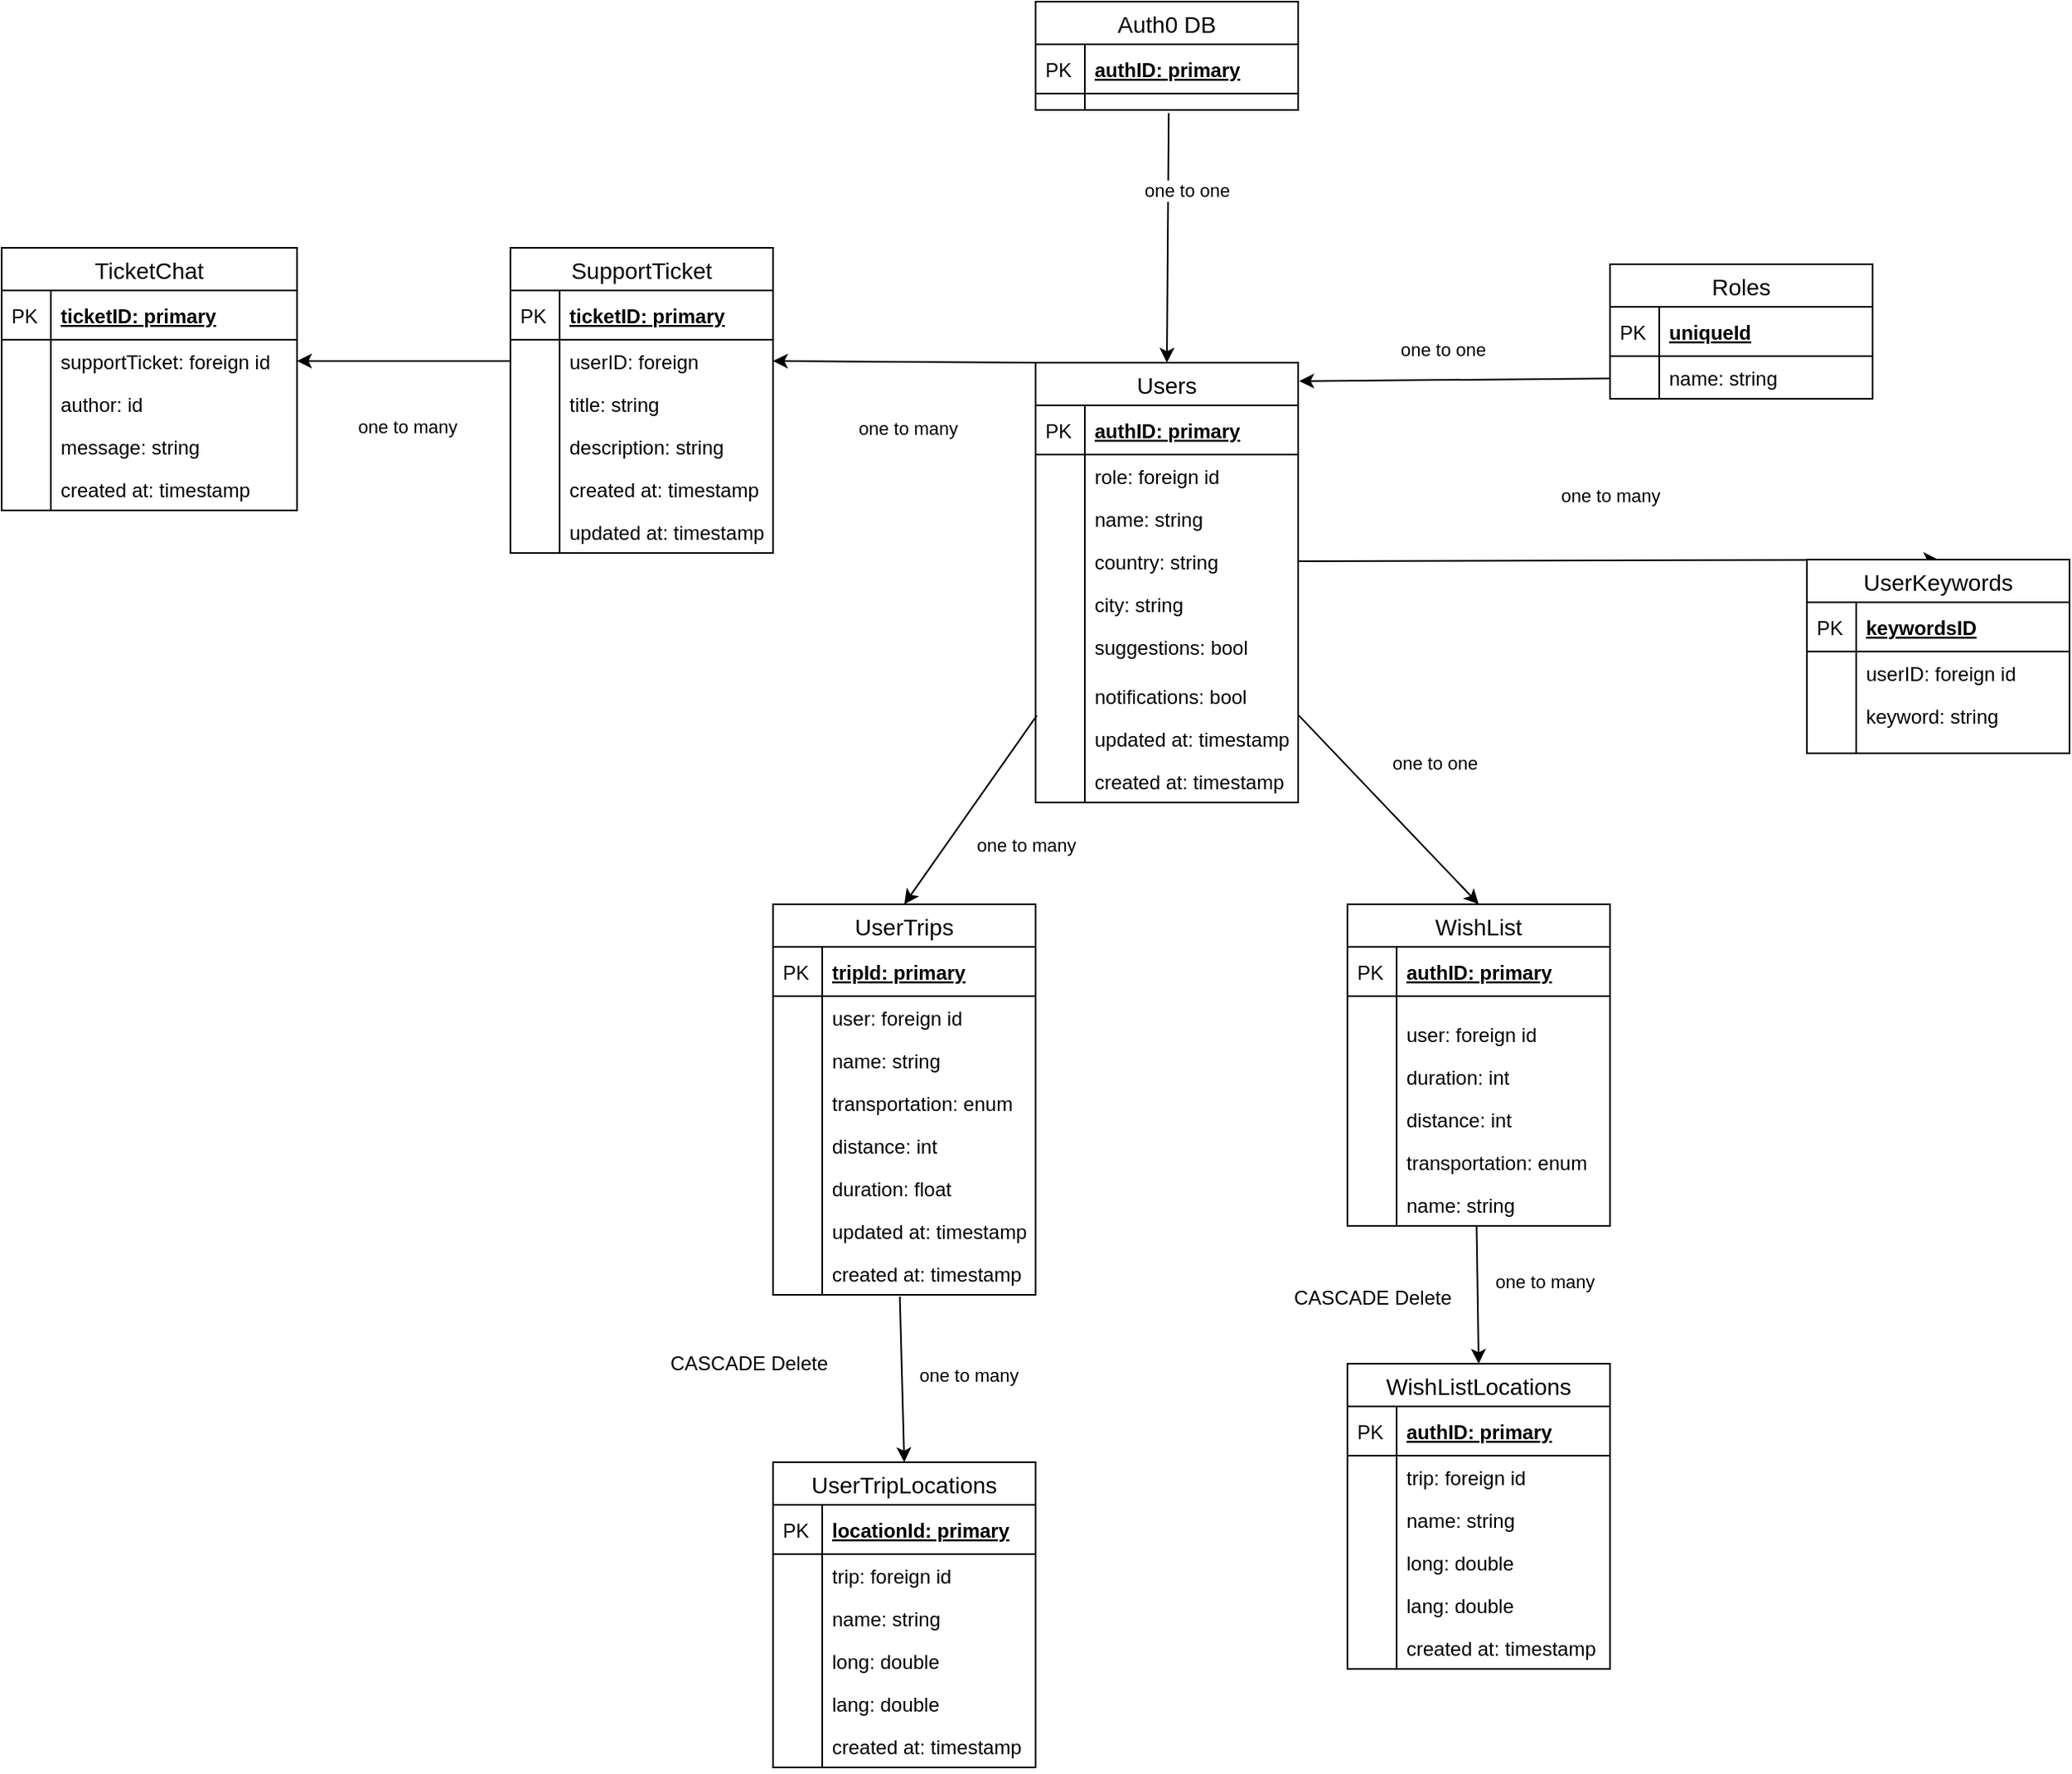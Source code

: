 <mxfile version="13.0.3" type="device"><diagram name="Page-1" id="9f46799a-70d6-7492-0946-bef42562c5a5"><mxGraphModel dx="2651" dy="1151" grid="1" gridSize="10" guides="1" tooltips="1" connect="1" arrows="1" fold="1" page="1" pageScale="1" pageWidth="1100" pageHeight="850" background="#ffffff" math="0" shadow="0"><root><mxCell id="0"/><mxCell id="1" parent="0"/><mxCell id="-g4DLJUYWCrNeN14D_Eh-25" value="" style="endArrow=classic;html=1;entryX=1.004;entryY=0.042;entryDx=0;entryDy=0;entryPerimeter=0;" parent="1" source="-g4DLJUYWCrNeN14D_Eh-17" target="-g4DLJUYWCrNeN14D_Eh-3" edge="1"><mxGeometry width="50" height="50" relative="1" as="geometry"><mxPoint x="600" y="640" as="sourcePoint"/><mxPoint x="650" y="590" as="targetPoint"/></mxGeometry></mxCell><mxCell id="-g4DLJUYWCrNeN14D_Eh-142" value="one to one" style="edgeLabel;html=1;align=center;verticalAlign=middle;resizable=0;points=[];" parent="-g4DLJUYWCrNeN14D_Eh-25" vertex="1" connectable="0"><mxGeometry x="-0.122" y="-2" relative="1" as="geometry"><mxPoint x="-19" y="-17" as="offset"/></mxGeometry></mxCell><mxCell id="-g4DLJUYWCrNeN14D_Eh-37" value="" style="endArrow=classic;html=1;exitX=0.507;exitY=1.183;exitDx=0;exitDy=0;entryX=0.5;entryY=0;entryDx=0;entryDy=0;exitPerimeter=0;" parent="1" source="-g4DLJUYWCrNeN14D_Eh-35" target="-g4DLJUYWCrNeN14D_Eh-3" edge="1"><mxGeometry width="50" height="50" relative="1" as="geometry"><mxPoint x="590" y="479" as="sourcePoint"/><mxPoint x="380" y="400" as="targetPoint"/></mxGeometry></mxCell><mxCell id="-g4DLJUYWCrNeN14D_Eh-143" value="one to one" style="edgeLabel;html=1;align=center;verticalAlign=middle;resizable=0;points=[];" parent="-g4DLJUYWCrNeN14D_Eh-37" vertex="1" connectable="0"><mxGeometry x="-0.183" relative="1" as="geometry"><mxPoint x="11" y="-15" as="offset"/></mxGeometry></mxCell><mxCell id="-g4DLJUYWCrNeN14D_Eh-137" value="one to many" style="endArrow=classic;html=1;entryX=0.5;entryY=0;entryDx=0;entryDy=0;exitX=0.483;exitY=1.041;exitDx=0;exitDy=0;exitPerimeter=0;" parent="1" source="7BwrkpO8VjFnOWHQtY1E-3" target="-g4DLJUYWCrNeN14D_Eh-93" edge="1"><mxGeometry x="-0.023" y="40" width="50" height="50" relative="1" as="geometry"><mxPoint x="259.2" y="883.66" as="sourcePoint"/><mxPoint x="310" y="890" as="targetPoint"/><mxPoint as="offset"/></mxGeometry></mxCell><mxCell id="-g4DLJUYWCrNeN14D_Eh-138" value="one to many" style="endArrow=classic;html=1;exitX=0.492;exitY=1;exitDx=0;exitDy=0;exitPerimeter=0;" parent="1" source="UmF5490uBftYQka13qgY-15" edge="1"><mxGeometry x="-0.176" y="41" width="50" height="50" relative="1" as="geometry"><mxPoint x="609.6" y="884.0" as="sourcePoint"/><mxPoint x="610" y="1020" as="targetPoint"/><mxPoint as="offset"/></mxGeometry></mxCell><mxCell id="-g4DLJUYWCrNeN14D_Eh-139" value="one to many" style="endArrow=classic;html=1;entryX=0.5;entryY=0;entryDx=0;entryDy=0;exitX=0.005;exitY=0.959;exitDx=0;exitDy=0;exitPerimeter=0;" parent="1" source="-g4DLJUYWCrNeN14D_Eh-160" target="-g4DLJUYWCrNeN14D_Eh-49" edge="1"><mxGeometry x="-0.023" y="40" width="50" height="50" relative="1" as="geometry"><mxPoint x="390.0" y="583.66" as="sourcePoint"/><mxPoint x="390.8" y="720" as="targetPoint"/><mxPoint as="offset"/></mxGeometry></mxCell><mxCell id="-g4DLJUYWCrNeN14D_Eh-140" value="one to one" style="endArrow=classic;html=1;entryX=0.5;entryY=0;entryDx=0;entryDy=0;exitX=1.003;exitY=0.965;exitDx=0;exitDy=0;exitPerimeter=0;" parent="1" source="-g4DLJUYWCrNeN14D_Eh-160" target="-g4DLJUYWCrNeN14D_Eh-82" edge="1"><mxGeometry x="-0.023" y="40" width="50" height="50" relative="1" as="geometry"><mxPoint x="470" y="550" as="sourcePoint"/><mxPoint x="570" y="731" as="targetPoint"/><mxPoint as="offset"/></mxGeometry></mxCell><mxCell id="-g4DLJUYWCrNeN14D_Eh-141" value="one to many" style="endArrow=classic;html=1;entryX=0.5;entryY=0;entryDx=0;entryDy=0;exitX=1;exitY=0.5;exitDx=0;exitDy=0;" parent="1" source="-g4DLJUYWCrNeN14D_Eh-10" target="-g4DLJUYWCrNeN14D_Eh-60" edge="1"><mxGeometry x="-0.023" y="40" width="50" height="50" relative="1" as="geometry"><mxPoint x="580" y="510" as="sourcePoint"/><mxPoint x="780" y="691" as="targetPoint"/><mxPoint as="offset"/></mxGeometry></mxCell><mxCell id="-g4DLJUYWCrNeN14D_Eh-144" value="one to many" style="endArrow=classic;html=1;entryX=1;entryY=0.5;entryDx=0;entryDy=0;exitX=0;exitY=0;exitDx=0;exitDy=0;" parent="1" source="-g4DLJUYWCrNeN14D_Eh-3" target="-g4DLJUYWCrNeN14D_Eh-74" edge="1"><mxGeometry x="-0.023" y="40" width="50" height="50" relative="1" as="geometry"><mxPoint x="290" y="459" as="sourcePoint"/><mxPoint x="290" y="730" as="targetPoint"/><mxPoint as="offset"/></mxGeometry></mxCell><mxCell id="-g4DLJUYWCrNeN14D_Eh-3" value="Users" style="swimlane;fontStyle=0;childLayout=stackLayout;horizontal=1;startSize=26;horizontalStack=0;resizeParent=1;resizeParentMax=0;resizeLast=0;collapsible=1;marginBottom=0;align=center;fontSize=14;" parent="1" vertex="1"><mxGeometry x="340" y="410" width="160" height="268" as="geometry"/></mxCell><mxCell id="-g4DLJUYWCrNeN14D_Eh-4" value="authID: primary" style="shape=partialRectangle;top=0;left=0;right=0;bottom=1;align=left;verticalAlign=middle;fillColor=none;spacingLeft=34;spacingRight=4;overflow=hidden;rotatable=0;points=[[0,0.5],[1,0.5]];portConstraint=eastwest;dropTarget=0;fontStyle=5;fontSize=12;" parent="-g4DLJUYWCrNeN14D_Eh-3" vertex="1"><mxGeometry y="26" width="160" height="30" as="geometry"/></mxCell><mxCell id="-g4DLJUYWCrNeN14D_Eh-5" value="PK" style="shape=partialRectangle;top=0;left=0;bottom=0;fillColor=none;align=left;verticalAlign=middle;spacingLeft=4;spacingRight=4;overflow=hidden;rotatable=0;points=[];portConstraint=eastwest;part=1;fontSize=12;" parent="-g4DLJUYWCrNeN14D_Eh-4" vertex="1" connectable="0"><mxGeometry width="30" height="30" as="geometry"/></mxCell><mxCell id="-g4DLJUYWCrNeN14D_Eh-6" value="role: foreign id" style="shape=partialRectangle;top=0;left=0;right=0;bottom=0;align=left;verticalAlign=top;fillColor=none;spacingLeft=34;spacingRight=4;overflow=hidden;rotatable=0;points=[[0,0.5],[1,0.5]];portConstraint=eastwest;dropTarget=0;fontSize=12;" parent="-g4DLJUYWCrNeN14D_Eh-3" vertex="1"><mxGeometry y="56" width="160" height="26" as="geometry"/></mxCell><mxCell id="-g4DLJUYWCrNeN14D_Eh-7" value="" style="shape=partialRectangle;top=0;left=0;bottom=0;fillColor=none;align=left;verticalAlign=top;spacingLeft=4;spacingRight=4;overflow=hidden;rotatable=0;points=[];portConstraint=eastwest;part=1;fontSize=12;" parent="-g4DLJUYWCrNeN14D_Eh-6" vertex="1" connectable="0"><mxGeometry width="30" height="26" as="geometry"/></mxCell><mxCell id="-g4DLJUYWCrNeN14D_Eh-8" value="name: string" style="shape=partialRectangle;top=0;left=0;right=0;bottom=0;align=left;verticalAlign=top;fillColor=none;spacingLeft=34;spacingRight=4;overflow=hidden;rotatable=0;points=[[0,0.5],[1,0.5]];portConstraint=eastwest;dropTarget=0;fontSize=12;" parent="-g4DLJUYWCrNeN14D_Eh-3" vertex="1"><mxGeometry y="82" width="160" height="26" as="geometry"/></mxCell><mxCell id="-g4DLJUYWCrNeN14D_Eh-9" value="" style="shape=partialRectangle;top=0;left=0;bottom=0;fillColor=none;align=left;verticalAlign=top;spacingLeft=4;spacingRight=4;overflow=hidden;rotatable=0;points=[];portConstraint=eastwest;part=1;fontSize=12;" parent="-g4DLJUYWCrNeN14D_Eh-8" vertex="1" connectable="0"><mxGeometry width="30" height="26" as="geometry"/></mxCell><mxCell id="-g4DLJUYWCrNeN14D_Eh-10" value="country: string" style="shape=partialRectangle;top=0;left=0;right=0;bottom=0;align=left;verticalAlign=top;fillColor=none;spacingLeft=34;spacingRight=4;overflow=hidden;rotatable=0;points=[[0,0.5],[1,0.5]];portConstraint=eastwest;dropTarget=0;fontSize=12;" parent="-g4DLJUYWCrNeN14D_Eh-3" vertex="1"><mxGeometry y="108" width="160" height="26" as="geometry"/></mxCell><mxCell id="-g4DLJUYWCrNeN14D_Eh-11" value="" style="shape=partialRectangle;top=0;left=0;bottom=0;fillColor=none;align=left;verticalAlign=top;spacingLeft=4;spacingRight=4;overflow=hidden;rotatable=0;points=[];portConstraint=eastwest;part=1;fontSize=12;" parent="-g4DLJUYWCrNeN14D_Eh-10" vertex="1" connectable="0"><mxGeometry width="30" height="26" as="geometry"/></mxCell><mxCell id="-g4DLJUYWCrNeN14D_Eh-12" value="city: string" style="shape=partialRectangle;top=0;left=0;right=0;bottom=0;align=left;verticalAlign=top;fillColor=none;spacingLeft=34;spacingRight=4;overflow=hidden;rotatable=0;points=[[0,0.5],[1,0.5]];portConstraint=eastwest;dropTarget=0;fontSize=12;" parent="-g4DLJUYWCrNeN14D_Eh-3" vertex="1"><mxGeometry y="134" width="160" height="56" as="geometry"/></mxCell><mxCell id="-g4DLJUYWCrNeN14D_Eh-13" value="" style="shape=partialRectangle;top=0;left=0;bottom=0;fillColor=none;align=left;verticalAlign=top;spacingLeft=4;spacingRight=4;overflow=hidden;rotatable=0;points=[];portConstraint=eastwest;part=1;fontSize=12;" parent="-g4DLJUYWCrNeN14D_Eh-12" vertex="1" connectable="0"><mxGeometry width="30" height="56" as="geometry"/></mxCell><mxCell id="-g4DLJUYWCrNeN14D_Eh-160" value="notifications: bool" style="shape=partialRectangle;top=0;left=0;right=0;bottom=0;align=left;verticalAlign=top;fillColor=none;spacingLeft=34;spacingRight=4;overflow=hidden;rotatable=0;points=[[0,0.5],[1,0.5]];portConstraint=eastwest;dropTarget=0;fontSize=12;" parent="-g4DLJUYWCrNeN14D_Eh-3" vertex="1"><mxGeometry y="190" width="160" height="26" as="geometry"/></mxCell><mxCell id="-g4DLJUYWCrNeN14D_Eh-161" value="" style="shape=partialRectangle;top=0;left=0;bottom=0;fillColor=none;align=left;verticalAlign=top;spacingLeft=4;spacingRight=4;overflow=hidden;rotatable=0;points=[];portConstraint=eastwest;part=1;fontSize=12;" parent="-g4DLJUYWCrNeN14D_Eh-160" vertex="1" connectable="0"><mxGeometry width="30" height="26" as="geometry"/></mxCell><mxCell id="-g4DLJUYWCrNeN14D_Eh-168" value="updated at: timestamp" style="shape=partialRectangle;top=0;left=0;right=0;bottom=0;align=left;verticalAlign=top;fillColor=none;spacingLeft=34;spacingRight=4;overflow=hidden;rotatable=0;points=[[0,0.5],[1,0.5]];portConstraint=eastwest;dropTarget=0;fontSize=12;" parent="-g4DLJUYWCrNeN14D_Eh-3" vertex="1"><mxGeometry y="216" width="160" height="26" as="geometry"/></mxCell><mxCell id="-g4DLJUYWCrNeN14D_Eh-169" value="" style="shape=partialRectangle;top=0;left=0;bottom=0;fillColor=none;align=left;verticalAlign=top;spacingLeft=4;spacingRight=4;overflow=hidden;rotatable=0;points=[];portConstraint=eastwest;part=1;fontSize=12;" parent="-g4DLJUYWCrNeN14D_Eh-168" vertex="1" connectable="0"><mxGeometry width="30" height="26" as="geometry"/></mxCell><mxCell id="-g4DLJUYWCrNeN14D_Eh-170" value="created at: timestamp" style="shape=partialRectangle;top=0;left=0;right=0;bottom=0;align=left;verticalAlign=top;fillColor=none;spacingLeft=34;spacingRight=4;overflow=hidden;rotatable=0;points=[[0,0.5],[1,0.5]];portConstraint=eastwest;dropTarget=0;fontSize=12;" parent="-g4DLJUYWCrNeN14D_Eh-3" vertex="1"><mxGeometry y="242" width="160" height="26" as="geometry"/></mxCell><mxCell id="-g4DLJUYWCrNeN14D_Eh-171" value="" style="shape=partialRectangle;top=0;left=0;bottom=0;fillColor=none;align=left;verticalAlign=top;spacingLeft=4;spacingRight=4;overflow=hidden;rotatable=0;points=[];portConstraint=eastwest;part=1;fontSize=12;" parent="-g4DLJUYWCrNeN14D_Eh-170" vertex="1" connectable="0"><mxGeometry width="30" height="26" as="geometry"/></mxCell><mxCell id="-g4DLJUYWCrNeN14D_Eh-156" value="suggestions: bool" style="shape=partialRectangle;top=0;left=0;right=0;bottom=0;align=left;verticalAlign=top;fillColor=none;spacingLeft=34;spacingRight=4;overflow=hidden;rotatable=0;points=[[0,0.5],[1,0.5]];portConstraint=eastwest;dropTarget=0;fontSize=12;" parent="1" vertex="1"><mxGeometry x="340" y="570" width="160" height="26" as="geometry"/></mxCell><mxCell id="-g4DLJUYWCrNeN14D_Eh-157" value="" style="shape=partialRectangle;top=0;left=0;bottom=0;fillColor=none;align=left;verticalAlign=top;spacingLeft=4;spacingRight=4;overflow=hidden;rotatable=0;points=[];portConstraint=eastwest;part=1;fontSize=12;" parent="-g4DLJUYWCrNeN14D_Eh-156" vertex="1" connectable="0"><mxGeometry width="30" height="26" as="geometry"/></mxCell><mxCell id="-g4DLJUYWCrNeN14D_Eh-14" value="Roles" style="swimlane;fontStyle=0;childLayout=stackLayout;horizontal=1;startSize=26;horizontalStack=0;resizeParent=1;resizeParentMax=0;resizeLast=0;collapsible=1;marginBottom=0;align=center;fontSize=14;" parent="1" vertex="1"><mxGeometry x="690" y="350" width="160" height="82" as="geometry"/></mxCell><mxCell id="-g4DLJUYWCrNeN14D_Eh-15" value="uniqueId" style="shape=partialRectangle;top=0;left=0;right=0;bottom=1;align=left;verticalAlign=middle;fillColor=none;spacingLeft=34;spacingRight=4;overflow=hidden;rotatable=0;points=[[0,0.5],[1,0.5]];portConstraint=eastwest;dropTarget=0;fontStyle=5;fontSize=12;" parent="-g4DLJUYWCrNeN14D_Eh-14" vertex="1"><mxGeometry y="26" width="160" height="30" as="geometry"/></mxCell><mxCell id="-g4DLJUYWCrNeN14D_Eh-16" value="PK" style="shape=partialRectangle;top=0;left=0;bottom=0;fillColor=none;align=left;verticalAlign=middle;spacingLeft=4;spacingRight=4;overflow=hidden;rotatable=0;points=[];portConstraint=eastwest;part=1;fontSize=12;" parent="-g4DLJUYWCrNeN14D_Eh-15" vertex="1" connectable="0"><mxGeometry width="30" height="30" as="geometry"/></mxCell><mxCell id="-g4DLJUYWCrNeN14D_Eh-17" value="name: string" style="shape=partialRectangle;top=0;left=0;right=0;bottom=0;align=left;verticalAlign=top;fillColor=none;spacingLeft=34;spacingRight=4;overflow=hidden;rotatable=0;points=[[0,0.5],[1,0.5]];portConstraint=eastwest;dropTarget=0;fontSize=12;" parent="-g4DLJUYWCrNeN14D_Eh-14" vertex="1"><mxGeometry y="56" width="160" height="26" as="geometry"/></mxCell><mxCell id="-g4DLJUYWCrNeN14D_Eh-18" value="" style="shape=partialRectangle;top=0;left=0;bottom=0;fillColor=none;align=left;verticalAlign=top;spacingLeft=4;spacingRight=4;overflow=hidden;rotatable=0;points=[];portConstraint=eastwest;part=1;fontSize=12;" parent="-g4DLJUYWCrNeN14D_Eh-17" vertex="1" connectable="0"><mxGeometry width="30" height="26" as="geometry"/></mxCell><mxCell id="-g4DLJUYWCrNeN14D_Eh-183" value="one to many" style="endArrow=classic;html=1;entryX=1;entryY=0.5;entryDx=0;entryDy=0;exitX=0;exitY=0.5;exitDx=0;exitDy=0;" parent="1" source="-g4DLJUYWCrNeN14D_Eh-74" target="-g4DLJUYWCrNeN14D_Eh-175" edge="1"><mxGeometry x="-0.023" y="40" width="50" height="50" relative="1" as="geometry"><mxPoint x="30" y="501.0" as="sourcePoint"/><mxPoint x="-130.0" y="490.0" as="targetPoint"/><mxPoint as="offset"/></mxGeometry></mxCell><mxCell id="-g4DLJUYWCrNeN14D_Eh-26" value="Auth0 DB" style="swimlane;fontStyle=0;childLayout=stackLayout;horizontal=1;startSize=26;horizontalStack=0;resizeParent=1;resizeParentMax=0;resizeLast=0;collapsible=1;marginBottom=0;align=center;fontSize=14;" parent="1" vertex="1"><mxGeometry x="340" y="190" width="160" height="66" as="geometry"/></mxCell><mxCell id="-g4DLJUYWCrNeN14D_Eh-27" value="authID: primary" style="shape=partialRectangle;top=0;left=0;right=0;bottom=1;align=left;verticalAlign=middle;fillColor=none;spacingLeft=34;spacingRight=4;overflow=hidden;rotatable=0;points=[[0,0.5],[1,0.5]];portConstraint=eastwest;dropTarget=0;fontStyle=5;fontSize=12;" parent="-g4DLJUYWCrNeN14D_Eh-26" vertex="1"><mxGeometry y="26" width="160" height="30" as="geometry"/></mxCell><mxCell id="-g4DLJUYWCrNeN14D_Eh-28" value="PK" style="shape=partialRectangle;top=0;left=0;bottom=0;fillColor=none;align=left;verticalAlign=middle;spacingLeft=4;spacingRight=4;overflow=hidden;rotatable=0;points=[];portConstraint=eastwest;part=1;fontSize=12;" parent="-g4DLJUYWCrNeN14D_Eh-27" vertex="1" connectable="0"><mxGeometry width="30" height="30" as="geometry"/></mxCell><mxCell id="-g4DLJUYWCrNeN14D_Eh-35" value="" style="shape=partialRectangle;top=0;left=0;right=0;bottom=0;align=left;verticalAlign=top;fillColor=none;spacingLeft=34;spacingRight=4;overflow=hidden;rotatable=0;points=[[0,0.5],[1,0.5]];portConstraint=eastwest;dropTarget=0;fontSize=12;" parent="-g4DLJUYWCrNeN14D_Eh-26" vertex="1"><mxGeometry y="56" width="160" height="10" as="geometry"/></mxCell><mxCell id="-g4DLJUYWCrNeN14D_Eh-36" value="" style="shape=partialRectangle;top=0;left=0;bottom=0;fillColor=none;align=left;verticalAlign=top;spacingLeft=4;spacingRight=4;overflow=hidden;rotatable=0;points=[];portConstraint=eastwest;part=1;fontSize=12;" parent="-g4DLJUYWCrNeN14D_Eh-35" vertex="1" connectable="0"><mxGeometry width="30" height="10" as="geometry"/></mxCell><mxCell id="-g4DLJUYWCrNeN14D_Eh-49" value="UserTrips" style="swimlane;fontStyle=0;childLayout=stackLayout;horizontal=1;startSize=26;horizontalStack=0;resizeParent=1;resizeParentMax=0;resizeLast=0;collapsible=1;marginBottom=0;align=center;fontSize=14;" parent="1" vertex="1"><mxGeometry x="180" y="740" width="160" height="238" as="geometry"/></mxCell><mxCell id="-g4DLJUYWCrNeN14D_Eh-50" value="tripId: primary" style="shape=partialRectangle;top=0;left=0;right=0;bottom=1;align=left;verticalAlign=middle;fillColor=none;spacingLeft=34;spacingRight=4;overflow=hidden;rotatable=0;points=[[0,0.5],[1,0.5]];portConstraint=eastwest;dropTarget=0;fontStyle=5;fontSize=12;" parent="-g4DLJUYWCrNeN14D_Eh-49" vertex="1"><mxGeometry y="26" width="160" height="30" as="geometry"/></mxCell><mxCell id="-g4DLJUYWCrNeN14D_Eh-51" value="PK" style="shape=partialRectangle;top=0;left=0;bottom=0;fillColor=none;align=left;verticalAlign=middle;spacingLeft=4;spacingRight=4;overflow=hidden;rotatable=0;points=[];portConstraint=eastwest;part=1;fontSize=12;" parent="-g4DLJUYWCrNeN14D_Eh-50" vertex="1" connectable="0"><mxGeometry width="30" height="30" as="geometry"/></mxCell><mxCell id="-g4DLJUYWCrNeN14D_Eh-52" value="user: foreign id" style="shape=partialRectangle;top=0;left=0;right=0;bottom=0;align=left;verticalAlign=top;fillColor=none;spacingLeft=34;spacingRight=4;overflow=hidden;rotatable=0;points=[[0,0.5],[1,0.5]];portConstraint=eastwest;dropTarget=0;fontSize=12;" parent="-g4DLJUYWCrNeN14D_Eh-49" vertex="1"><mxGeometry y="56" width="160" height="26" as="geometry"/></mxCell><mxCell id="-g4DLJUYWCrNeN14D_Eh-53" value="" style="shape=partialRectangle;top=0;left=0;bottom=0;fillColor=none;align=left;verticalAlign=top;spacingLeft=4;spacingRight=4;overflow=hidden;rotatable=0;points=[];portConstraint=eastwest;part=1;fontSize=12;" parent="-g4DLJUYWCrNeN14D_Eh-52" vertex="1" connectable="0"><mxGeometry width="30" height="26" as="geometry"/></mxCell><mxCell id="-g4DLJUYWCrNeN14D_Eh-54" value="name: string" style="shape=partialRectangle;top=0;left=0;right=0;bottom=0;align=left;verticalAlign=top;fillColor=none;spacingLeft=34;spacingRight=4;overflow=hidden;rotatable=0;points=[[0,0.5],[1,0.5]];portConstraint=eastwest;dropTarget=0;fontSize=12;" parent="-g4DLJUYWCrNeN14D_Eh-49" vertex="1"><mxGeometry y="82" width="160" height="26" as="geometry"/></mxCell><mxCell id="-g4DLJUYWCrNeN14D_Eh-55" value="" style="shape=partialRectangle;top=0;left=0;bottom=0;fillColor=none;align=left;verticalAlign=top;spacingLeft=4;spacingRight=4;overflow=hidden;rotatable=0;points=[];portConstraint=eastwest;part=1;fontSize=12;" parent="-g4DLJUYWCrNeN14D_Eh-54" vertex="1" connectable="0"><mxGeometry width="30" height="26" as="geometry"/></mxCell><mxCell id="HI3cbVUdWU-RwMb4aLhv-139" value="transportation: enum" style="shape=partialRectangle;top=0;left=0;right=0;bottom=0;align=left;verticalAlign=top;fillColor=none;spacingLeft=34;spacingRight=4;overflow=hidden;rotatable=0;points=[[0,0.5],[1,0.5]];portConstraint=eastwest;dropTarget=0;fontSize=12;" parent="-g4DLJUYWCrNeN14D_Eh-49" vertex="1"><mxGeometry y="108" width="160" height="26" as="geometry"/></mxCell><mxCell id="HI3cbVUdWU-RwMb4aLhv-140" value="" style="shape=partialRectangle;top=0;left=0;bottom=0;fillColor=none;align=left;verticalAlign=top;spacingLeft=4;spacingRight=4;overflow=hidden;rotatable=0;points=[];portConstraint=eastwest;part=1;fontSize=12;" parent="HI3cbVUdWU-RwMb4aLhv-139" vertex="1" connectable="0"><mxGeometry width="30" height="26" as="geometry"/></mxCell><mxCell id="HI3cbVUdWU-RwMb4aLhv-137" value="distance: int" style="shape=partialRectangle;top=0;left=0;right=0;bottom=0;align=left;verticalAlign=top;fillColor=none;spacingLeft=34;spacingRight=4;overflow=hidden;rotatable=0;points=[[0,0.5],[1,0.5]];portConstraint=eastwest;dropTarget=0;fontSize=12;" parent="-g4DLJUYWCrNeN14D_Eh-49" vertex="1"><mxGeometry y="134" width="160" height="26" as="geometry"/></mxCell><mxCell id="HI3cbVUdWU-RwMb4aLhv-138" value="" style="shape=partialRectangle;top=0;left=0;bottom=0;fillColor=none;align=left;verticalAlign=top;spacingLeft=4;spacingRight=4;overflow=hidden;rotatable=0;points=[];portConstraint=eastwest;part=1;fontSize=12;" parent="HI3cbVUdWU-RwMb4aLhv-137" vertex="1" connectable="0"><mxGeometry width="30" height="26" as="geometry"/></mxCell><mxCell id="-g4DLJUYWCrNeN14D_Eh-56" value="duration: float" style="shape=partialRectangle;top=0;left=0;right=0;bottom=0;align=left;verticalAlign=top;fillColor=none;spacingLeft=34;spacingRight=4;overflow=hidden;rotatable=0;points=[[0,0.5],[1,0.5]];portConstraint=eastwest;dropTarget=0;fontSize=12;" parent="-g4DLJUYWCrNeN14D_Eh-49" vertex="1"><mxGeometry y="160" width="160" height="26" as="geometry"/></mxCell><mxCell id="-g4DLJUYWCrNeN14D_Eh-57" value="" style="shape=partialRectangle;top=0;left=0;bottom=0;fillColor=none;align=left;verticalAlign=top;spacingLeft=4;spacingRight=4;overflow=hidden;rotatable=0;points=[];portConstraint=eastwest;part=1;fontSize=12;" parent="-g4DLJUYWCrNeN14D_Eh-56" vertex="1" connectable="0"><mxGeometry width="30" height="26" as="geometry"/></mxCell><mxCell id="7BwrkpO8VjFnOWHQtY1E-1" value="updated at: timestamp" style="shape=partialRectangle;top=0;left=0;right=0;bottom=0;align=left;verticalAlign=top;fillColor=none;spacingLeft=34;spacingRight=4;overflow=hidden;rotatable=0;points=[[0,0.5],[1,0.5]];portConstraint=eastwest;dropTarget=0;fontSize=12;" parent="-g4DLJUYWCrNeN14D_Eh-49" vertex="1"><mxGeometry y="186" width="160" height="26" as="geometry"/></mxCell><mxCell id="7BwrkpO8VjFnOWHQtY1E-2" value="" style="shape=partialRectangle;top=0;left=0;bottom=0;fillColor=none;align=left;verticalAlign=top;spacingLeft=4;spacingRight=4;overflow=hidden;rotatable=0;points=[];portConstraint=eastwest;part=1;fontSize=12;" parent="7BwrkpO8VjFnOWHQtY1E-1" vertex="1" connectable="0"><mxGeometry width="30" height="26" as="geometry"/></mxCell><mxCell id="7BwrkpO8VjFnOWHQtY1E-3" value="created at: timestamp" style="shape=partialRectangle;top=0;left=0;right=0;bottom=0;align=left;verticalAlign=top;fillColor=none;spacingLeft=34;spacingRight=4;overflow=hidden;rotatable=0;points=[[0,0.5],[1,0.5]];portConstraint=eastwest;dropTarget=0;fontSize=12;" parent="-g4DLJUYWCrNeN14D_Eh-49" vertex="1"><mxGeometry y="212" width="160" height="26" as="geometry"/></mxCell><mxCell id="7BwrkpO8VjFnOWHQtY1E-4" value="" style="shape=partialRectangle;top=0;left=0;bottom=0;fillColor=none;align=left;verticalAlign=top;spacingLeft=4;spacingRight=4;overflow=hidden;rotatable=0;points=[];portConstraint=eastwest;part=1;fontSize=12;" parent="7BwrkpO8VjFnOWHQtY1E-3" vertex="1" connectable="0"><mxGeometry width="30" height="26" as="geometry"/></mxCell><mxCell id="-g4DLJUYWCrNeN14D_Eh-82" value="WishList" style="swimlane;fontStyle=0;childLayout=stackLayout;horizontal=1;startSize=26;horizontalStack=0;resizeParent=1;resizeParentMax=0;resizeLast=0;collapsible=1;marginBottom=0;align=center;fontSize=14;" parent="1" vertex="1"><mxGeometry x="530" y="740" width="160" height="196" as="geometry"/></mxCell><mxCell id="-g4DLJUYWCrNeN14D_Eh-83" value="authID: primary" style="shape=partialRectangle;top=0;left=0;right=0;bottom=1;align=left;verticalAlign=middle;fillColor=none;spacingLeft=34;spacingRight=4;overflow=hidden;rotatable=0;points=[[0,0.5],[1,0.5]];portConstraint=eastwest;dropTarget=0;fontStyle=5;fontSize=12;" parent="-g4DLJUYWCrNeN14D_Eh-82" vertex="1"><mxGeometry y="26" width="160" height="30" as="geometry"/></mxCell><mxCell id="-g4DLJUYWCrNeN14D_Eh-84" value="PK" style="shape=partialRectangle;top=0;left=0;bottom=0;fillColor=none;align=left;verticalAlign=middle;spacingLeft=4;spacingRight=4;overflow=hidden;rotatable=0;points=[];portConstraint=eastwest;part=1;fontSize=12;" parent="-g4DLJUYWCrNeN14D_Eh-83" vertex="1" connectable="0"><mxGeometry width="30" height="30" as="geometry"/></mxCell><mxCell id="-g4DLJUYWCrNeN14D_Eh-91" value="" style="shape=partialRectangle;top=0;left=0;right=0;bottom=0;align=left;verticalAlign=top;fillColor=none;spacingLeft=34;spacingRight=4;overflow=hidden;rotatable=0;points=[[0,0.5],[1,0.5]];portConstraint=eastwest;dropTarget=0;fontSize=12;" parent="-g4DLJUYWCrNeN14D_Eh-82" vertex="1"><mxGeometry y="56" width="160" height="10" as="geometry"/></mxCell><mxCell id="-g4DLJUYWCrNeN14D_Eh-92" value="" style="shape=partialRectangle;top=0;left=0;bottom=0;fillColor=none;align=left;verticalAlign=top;spacingLeft=4;spacingRight=4;overflow=hidden;rotatable=0;points=[];portConstraint=eastwest;part=1;fontSize=12;" parent="-g4DLJUYWCrNeN14D_Eh-91" vertex="1" connectable="0"><mxGeometry width="30" height="10" as="geometry"/></mxCell><mxCell id="UmF5490uBftYQka13qgY-13" value="user: foreign id" style="shape=partialRectangle;top=0;left=0;right=0;bottom=0;align=left;verticalAlign=top;fillColor=none;spacingLeft=34;spacingRight=4;overflow=hidden;rotatable=0;points=[[0,0.5],[1,0.5]];portConstraint=eastwest;dropTarget=0;fontSize=12;" parent="-g4DLJUYWCrNeN14D_Eh-82" vertex="1"><mxGeometry y="66" width="160" height="26" as="geometry"/></mxCell><mxCell id="UmF5490uBftYQka13qgY-14" value="" style="shape=partialRectangle;top=0;left=0;bottom=0;fillColor=none;align=left;verticalAlign=top;spacingLeft=4;spacingRight=4;overflow=hidden;rotatable=0;points=[];portConstraint=eastwest;part=1;fontSize=12;" parent="UmF5490uBftYQka13qgY-13" vertex="1" connectable="0"><mxGeometry width="30" height="26" as="geometry"/></mxCell><mxCell id="UmF5490uBftYQka13qgY-21" value="duration: int" style="shape=partialRectangle;top=0;left=0;right=0;bottom=0;align=left;verticalAlign=top;fillColor=none;spacingLeft=34;spacingRight=4;overflow=hidden;rotatable=0;points=[[0,0.5],[1,0.5]];portConstraint=eastwest;dropTarget=0;fontSize=12;" parent="-g4DLJUYWCrNeN14D_Eh-82" vertex="1"><mxGeometry y="92" width="160" height="26" as="geometry"/></mxCell><mxCell id="UmF5490uBftYQka13qgY-22" value="" style="shape=partialRectangle;top=0;left=0;bottom=0;fillColor=none;align=left;verticalAlign=top;spacingLeft=4;spacingRight=4;overflow=hidden;rotatable=0;points=[];portConstraint=eastwest;part=1;fontSize=12;" parent="UmF5490uBftYQka13qgY-21" vertex="1" connectable="0"><mxGeometry width="30" height="26" as="geometry"/></mxCell><mxCell id="UmF5490uBftYQka13qgY-19" value="distance: int" style="shape=partialRectangle;top=0;left=0;right=0;bottom=0;align=left;verticalAlign=top;fillColor=none;spacingLeft=34;spacingRight=4;overflow=hidden;rotatable=0;points=[[0,0.5],[1,0.5]];portConstraint=eastwest;dropTarget=0;fontSize=12;" parent="-g4DLJUYWCrNeN14D_Eh-82" vertex="1"><mxGeometry y="118" width="160" height="26" as="geometry"/></mxCell><mxCell id="UmF5490uBftYQka13qgY-20" value="" style="shape=partialRectangle;top=0;left=0;bottom=0;fillColor=none;align=left;verticalAlign=top;spacingLeft=4;spacingRight=4;overflow=hidden;rotatable=0;points=[];portConstraint=eastwest;part=1;fontSize=12;" parent="UmF5490uBftYQka13qgY-19" vertex="1" connectable="0"><mxGeometry width="30" height="26" as="geometry"/></mxCell><mxCell id="UmF5490uBftYQka13qgY-17" value="transportation: enum" style="shape=partialRectangle;top=0;left=0;right=0;bottom=0;align=left;verticalAlign=top;fillColor=none;spacingLeft=34;spacingRight=4;overflow=hidden;rotatable=0;points=[[0,0.5],[1,0.5]];portConstraint=eastwest;dropTarget=0;fontSize=12;" parent="-g4DLJUYWCrNeN14D_Eh-82" vertex="1"><mxGeometry y="144" width="160" height="26" as="geometry"/></mxCell><mxCell id="UmF5490uBftYQka13qgY-18" value="" style="shape=partialRectangle;top=0;left=0;bottom=0;fillColor=none;align=left;verticalAlign=top;spacingLeft=4;spacingRight=4;overflow=hidden;rotatable=0;points=[];portConstraint=eastwest;part=1;fontSize=12;" parent="UmF5490uBftYQka13qgY-17" vertex="1" connectable="0"><mxGeometry width="30" height="26" as="geometry"/></mxCell><mxCell id="UmF5490uBftYQka13qgY-15" value="name: string" style="shape=partialRectangle;top=0;left=0;right=0;bottom=0;align=left;verticalAlign=top;fillColor=none;spacingLeft=34;spacingRight=4;overflow=hidden;rotatable=0;points=[[0,0.5],[1,0.5]];portConstraint=eastwest;dropTarget=0;fontSize=12;" parent="-g4DLJUYWCrNeN14D_Eh-82" vertex="1"><mxGeometry y="170" width="160" height="26" as="geometry"/></mxCell><mxCell id="UmF5490uBftYQka13qgY-16" value="" style="shape=partialRectangle;top=0;left=0;bottom=0;fillColor=none;align=left;verticalAlign=top;spacingLeft=4;spacingRight=4;overflow=hidden;rotatable=0;points=[];portConstraint=eastwest;part=1;fontSize=12;" parent="UmF5490uBftYQka13qgY-15" vertex="1" connectable="0"><mxGeometry width="30" height="26" as="geometry"/></mxCell><mxCell id="-g4DLJUYWCrNeN14D_Eh-104" value="WishListLocations" style="swimlane;fontStyle=0;childLayout=stackLayout;horizontal=1;startSize=26;horizontalStack=0;resizeParent=1;resizeParentMax=0;resizeLast=0;collapsible=1;marginBottom=0;align=center;fontSize=14;" parent="1" vertex="1"><mxGeometry x="530" y="1020" width="160" height="186" as="geometry"/></mxCell><mxCell id="-g4DLJUYWCrNeN14D_Eh-105" value="authID: primary" style="shape=partialRectangle;top=0;left=0;right=0;bottom=1;align=left;verticalAlign=middle;fillColor=none;spacingLeft=34;spacingRight=4;overflow=hidden;rotatable=0;points=[[0,0.5],[1,0.5]];portConstraint=eastwest;dropTarget=0;fontStyle=5;fontSize=12;" parent="-g4DLJUYWCrNeN14D_Eh-104" vertex="1"><mxGeometry y="26" width="160" height="30" as="geometry"/></mxCell><mxCell id="-g4DLJUYWCrNeN14D_Eh-106" value="PK" style="shape=partialRectangle;top=0;left=0;bottom=0;fillColor=none;align=left;verticalAlign=middle;spacingLeft=4;spacingRight=4;overflow=hidden;rotatable=0;points=[];portConstraint=eastwest;part=1;fontSize=12;" parent="-g4DLJUYWCrNeN14D_Eh-105" vertex="1" connectable="0"><mxGeometry width="30" height="30" as="geometry"/></mxCell><mxCell id="UmF5490uBftYQka13qgY-3" value="trip: foreign id" style="shape=partialRectangle;top=0;left=0;right=0;bottom=0;align=left;verticalAlign=top;fillColor=none;spacingLeft=34;spacingRight=4;overflow=hidden;rotatable=0;points=[[0,0.5],[1,0.5]];portConstraint=eastwest;dropTarget=0;fontSize=12;" parent="-g4DLJUYWCrNeN14D_Eh-104" vertex="1"><mxGeometry y="56" width="160" height="26" as="geometry"/></mxCell><mxCell id="UmF5490uBftYQka13qgY-4" value="" style="shape=partialRectangle;top=0;left=0;bottom=0;fillColor=none;align=left;verticalAlign=top;spacingLeft=4;spacingRight=4;overflow=hidden;rotatable=0;points=[];portConstraint=eastwest;part=1;fontSize=12;" parent="UmF5490uBftYQka13qgY-3" vertex="1" connectable="0"><mxGeometry width="30" height="26" as="geometry"/></mxCell><mxCell id="UmF5490uBftYQka13qgY-5" value="name: string" style="shape=partialRectangle;top=0;left=0;right=0;bottom=0;align=left;verticalAlign=top;fillColor=none;spacingLeft=34;spacingRight=4;overflow=hidden;rotatable=0;points=[[0,0.5],[1,0.5]];portConstraint=eastwest;dropTarget=0;fontSize=12;" parent="-g4DLJUYWCrNeN14D_Eh-104" vertex="1"><mxGeometry y="82" width="160" height="26" as="geometry"/></mxCell><mxCell id="UmF5490uBftYQka13qgY-6" value="" style="shape=partialRectangle;top=0;left=0;bottom=0;fillColor=none;align=left;verticalAlign=top;spacingLeft=4;spacingRight=4;overflow=hidden;rotatable=0;points=[];portConstraint=eastwest;part=1;fontSize=12;" parent="UmF5490uBftYQka13qgY-5" vertex="1" connectable="0"><mxGeometry width="30" height="26" as="geometry"/></mxCell><mxCell id="UmF5490uBftYQka13qgY-7" value="long: double" style="shape=partialRectangle;top=0;left=0;right=0;bottom=0;align=left;verticalAlign=top;fillColor=none;spacingLeft=34;spacingRight=4;overflow=hidden;rotatable=0;points=[[0,0.5],[1,0.5]];portConstraint=eastwest;dropTarget=0;fontSize=12;" parent="-g4DLJUYWCrNeN14D_Eh-104" vertex="1"><mxGeometry y="108" width="160" height="26" as="geometry"/></mxCell><mxCell id="UmF5490uBftYQka13qgY-8" value="" style="shape=partialRectangle;top=0;left=0;bottom=0;fillColor=none;align=left;verticalAlign=top;spacingLeft=4;spacingRight=4;overflow=hidden;rotatable=0;points=[];portConstraint=eastwest;part=1;fontSize=12;" parent="UmF5490uBftYQka13qgY-7" vertex="1" connectable="0"><mxGeometry width="30" height="26" as="geometry"/></mxCell><mxCell id="UmF5490uBftYQka13qgY-9" value="lang: double" style="shape=partialRectangle;top=0;left=0;right=0;bottom=0;align=left;verticalAlign=top;fillColor=none;spacingLeft=34;spacingRight=4;overflow=hidden;rotatable=0;points=[[0,0.5],[1,0.5]];portConstraint=eastwest;dropTarget=0;fontSize=12;" parent="-g4DLJUYWCrNeN14D_Eh-104" vertex="1"><mxGeometry y="134" width="160" height="26" as="geometry"/></mxCell><mxCell id="UmF5490uBftYQka13qgY-10" value="" style="shape=partialRectangle;top=0;left=0;bottom=0;fillColor=none;align=left;verticalAlign=top;spacingLeft=4;spacingRight=4;overflow=hidden;rotatable=0;points=[];portConstraint=eastwest;part=1;fontSize=12;" parent="UmF5490uBftYQka13qgY-9" vertex="1" connectable="0"><mxGeometry width="30" height="26" as="geometry"/></mxCell><mxCell id="UmF5490uBftYQka13qgY-11" value="created at: timestamp" style="shape=partialRectangle;top=0;left=0;right=0;bottom=0;align=left;verticalAlign=top;fillColor=none;spacingLeft=34;spacingRight=4;overflow=hidden;rotatable=0;points=[[0,0.5],[1,0.5]];portConstraint=eastwest;dropTarget=0;fontSize=12;" parent="-g4DLJUYWCrNeN14D_Eh-104" vertex="1"><mxGeometry y="160" width="160" height="26" as="geometry"/></mxCell><mxCell id="UmF5490uBftYQka13qgY-12" value="" style="shape=partialRectangle;top=0;left=0;bottom=0;fillColor=none;align=left;verticalAlign=top;spacingLeft=4;spacingRight=4;overflow=hidden;rotatable=0;points=[];portConstraint=eastwest;part=1;fontSize=12;" parent="UmF5490uBftYQka13qgY-11" vertex="1" connectable="0"><mxGeometry width="30" height="26" as="geometry"/></mxCell><mxCell id="-g4DLJUYWCrNeN14D_Eh-60" value="UserKeywords" style="swimlane;fontStyle=0;childLayout=stackLayout;horizontal=1;startSize=26;horizontalStack=0;resizeParent=1;resizeParentMax=0;resizeLast=0;collapsible=1;marginBottom=0;align=center;fontSize=14;swimlaneLine=1;" parent="1" vertex="1"><mxGeometry x="810" y="530" width="160" height="118" as="geometry"/></mxCell><mxCell id="-g4DLJUYWCrNeN14D_Eh-61" value="keywordsID" style="shape=partialRectangle;top=0;left=0;right=0;bottom=1;align=left;verticalAlign=middle;fillColor=none;spacingLeft=34;spacingRight=4;overflow=hidden;rotatable=0;points=[[0,0.5],[1,0.5]];portConstraint=eastwest;dropTarget=0;fontStyle=5;fontSize=12;" parent="-g4DLJUYWCrNeN14D_Eh-60" vertex="1"><mxGeometry y="26" width="160" height="30" as="geometry"/></mxCell><mxCell id="-g4DLJUYWCrNeN14D_Eh-62" value="PK" style="shape=partialRectangle;top=0;left=0;bottom=0;fillColor=none;align=left;verticalAlign=middle;spacingLeft=4;spacingRight=4;overflow=hidden;rotatable=0;points=[];portConstraint=eastwest;part=1;fontSize=12;" parent="-g4DLJUYWCrNeN14D_Eh-61" vertex="1" connectable="0"><mxGeometry width="30" height="30" as="geometry"/></mxCell><mxCell id="-g4DLJUYWCrNeN14D_Eh-63" value="userID: foreign id" style="shape=partialRectangle;top=0;left=0;right=0;bottom=0;align=left;verticalAlign=top;fillColor=none;spacingLeft=34;spacingRight=4;overflow=hidden;rotatable=0;points=[[0,0.5],[1,0.5]];portConstraint=eastwest;dropTarget=0;fontSize=12;" parent="-g4DLJUYWCrNeN14D_Eh-60" vertex="1"><mxGeometry y="56" width="160" height="26" as="geometry"/></mxCell><mxCell id="-g4DLJUYWCrNeN14D_Eh-64" value="" style="shape=partialRectangle;top=0;left=0;bottom=0;fillColor=none;align=left;verticalAlign=top;spacingLeft=4;spacingRight=4;overflow=hidden;rotatable=0;points=[];portConstraint=eastwest;part=1;fontSize=12;" parent="-g4DLJUYWCrNeN14D_Eh-63" vertex="1" connectable="0"><mxGeometry width="30" height="26" as="geometry"/></mxCell><mxCell id="-g4DLJUYWCrNeN14D_Eh-65" value="keyword: string" style="shape=partialRectangle;top=0;left=0;right=0;bottom=0;align=left;verticalAlign=top;fillColor=none;spacingLeft=34;spacingRight=4;overflow=hidden;rotatable=0;points=[[0,0.5],[1,0.5]];portConstraint=eastwest;dropTarget=0;fontSize=12;" parent="-g4DLJUYWCrNeN14D_Eh-60" vertex="1"><mxGeometry y="82" width="160" height="26" as="geometry"/></mxCell><mxCell id="-g4DLJUYWCrNeN14D_Eh-66" value="" style="shape=partialRectangle;top=0;left=0;bottom=0;fillColor=none;align=left;verticalAlign=top;spacingLeft=4;spacingRight=4;overflow=hidden;rotatable=0;points=[];portConstraint=eastwest;part=1;fontSize=12;" parent="-g4DLJUYWCrNeN14D_Eh-65" vertex="1" connectable="0"><mxGeometry width="30" height="26" as="geometry"/></mxCell><mxCell id="-g4DLJUYWCrNeN14D_Eh-69" value="" style="shape=partialRectangle;top=0;left=0;right=0;bottom=0;align=left;verticalAlign=top;fillColor=none;spacingLeft=34;spacingRight=4;overflow=hidden;rotatable=0;points=[[0,0.5],[1,0.5]];portConstraint=eastwest;dropTarget=0;fontSize=12;" parent="-g4DLJUYWCrNeN14D_Eh-60" vertex="1"><mxGeometry y="108" width="160" height="10" as="geometry"/></mxCell><mxCell id="-g4DLJUYWCrNeN14D_Eh-70" value="" style="shape=partialRectangle;top=0;left=0;bottom=0;fillColor=none;align=left;verticalAlign=top;spacingLeft=4;spacingRight=4;overflow=hidden;rotatable=0;points=[];portConstraint=eastwest;part=1;fontSize=12;" parent="-g4DLJUYWCrNeN14D_Eh-69" vertex="1" connectable="0"><mxGeometry width="30" height="10" as="geometry"/></mxCell><mxCell id="UmF5490uBftYQka13qgY-23" value="CASCADE Delete" style="text;html=1;align=center;verticalAlign=middle;resizable=0;points=[];autosize=1;" parent="1" vertex="1"><mxGeometry x="110" y="1010" width="110" height="20" as="geometry"/></mxCell><mxCell id="UmF5490uBftYQka13qgY-24" value="CASCADE Delete" style="text;html=1;align=center;verticalAlign=middle;resizable=0;points=[];autosize=1;" parent="1" vertex="1"><mxGeometry x="490" y="970" width="110" height="20" as="geometry"/></mxCell><mxCell id="-g4DLJUYWCrNeN14D_Eh-71" value="SupportTicket" style="swimlane;fontStyle=0;childLayout=stackLayout;horizontal=1;startSize=26;horizontalStack=0;resizeParent=1;resizeParentMax=0;resizeLast=0;collapsible=1;marginBottom=0;align=center;fontSize=14;" parent="1" vertex="1"><mxGeometry x="20" y="340" width="160" height="186" as="geometry"/></mxCell><mxCell id="-g4DLJUYWCrNeN14D_Eh-72" value="ticketID: primary" style="shape=partialRectangle;top=0;left=0;right=0;bottom=1;align=left;verticalAlign=middle;fillColor=none;spacingLeft=34;spacingRight=4;overflow=hidden;rotatable=0;points=[[0,0.5],[1,0.5]];portConstraint=eastwest;dropTarget=0;fontStyle=5;fontSize=12;" parent="-g4DLJUYWCrNeN14D_Eh-71" vertex="1"><mxGeometry y="26" width="160" height="30" as="geometry"/></mxCell><mxCell id="-g4DLJUYWCrNeN14D_Eh-73" value="PK" style="shape=partialRectangle;top=0;left=0;bottom=0;fillColor=none;align=left;verticalAlign=middle;spacingLeft=4;spacingRight=4;overflow=hidden;rotatable=0;points=[];portConstraint=eastwest;part=1;fontSize=12;" parent="-g4DLJUYWCrNeN14D_Eh-72" vertex="1" connectable="0"><mxGeometry width="30" height="30" as="geometry"/></mxCell><mxCell id="-g4DLJUYWCrNeN14D_Eh-74" value="userID: foreign" style="shape=partialRectangle;top=0;left=0;right=0;bottom=0;align=left;verticalAlign=top;fillColor=none;spacingLeft=34;spacingRight=4;overflow=hidden;rotatable=0;points=[[0,0.5],[1,0.5]];portConstraint=eastwest;dropTarget=0;fontSize=12;" parent="-g4DLJUYWCrNeN14D_Eh-71" vertex="1"><mxGeometry y="56" width="160" height="26" as="geometry"/></mxCell><mxCell id="-g4DLJUYWCrNeN14D_Eh-75" value="" style="shape=partialRectangle;top=0;left=0;bottom=0;fillColor=none;align=left;verticalAlign=top;spacingLeft=4;spacingRight=4;overflow=hidden;rotatable=0;points=[];portConstraint=eastwest;part=1;fontSize=12;" parent="-g4DLJUYWCrNeN14D_Eh-74" vertex="1" connectable="0"><mxGeometry width="30" height="26" as="geometry"/></mxCell><mxCell id="-g4DLJUYWCrNeN14D_Eh-76" value="title: string" style="shape=partialRectangle;top=0;left=0;right=0;bottom=0;align=left;verticalAlign=top;fillColor=none;spacingLeft=34;spacingRight=4;overflow=hidden;rotatable=0;points=[[0,0.5],[1,0.5]];portConstraint=eastwest;dropTarget=0;fontSize=12;" parent="-g4DLJUYWCrNeN14D_Eh-71" vertex="1"><mxGeometry y="82" width="160" height="26" as="geometry"/></mxCell><mxCell id="-g4DLJUYWCrNeN14D_Eh-77" value="" style="shape=partialRectangle;top=0;left=0;bottom=0;fillColor=none;align=left;verticalAlign=top;spacingLeft=4;spacingRight=4;overflow=hidden;rotatable=0;points=[];portConstraint=eastwest;part=1;fontSize=12;" parent="-g4DLJUYWCrNeN14D_Eh-76" vertex="1" connectable="0"><mxGeometry width="30" height="26" as="geometry"/></mxCell><mxCell id="-g4DLJUYWCrNeN14D_Eh-78" value="description: string" style="shape=partialRectangle;top=0;left=0;right=0;bottom=0;align=left;verticalAlign=top;fillColor=none;spacingLeft=34;spacingRight=4;overflow=hidden;rotatable=0;points=[[0,0.5],[1,0.5]];portConstraint=eastwest;dropTarget=0;fontSize=12;" parent="-g4DLJUYWCrNeN14D_Eh-71" vertex="1"><mxGeometry y="108" width="160" height="26" as="geometry"/></mxCell><mxCell id="-g4DLJUYWCrNeN14D_Eh-79" value="" style="shape=partialRectangle;top=0;left=0;bottom=0;fillColor=none;align=left;verticalAlign=top;spacingLeft=4;spacingRight=4;overflow=hidden;rotatable=0;points=[];portConstraint=eastwest;part=1;fontSize=12;" parent="-g4DLJUYWCrNeN14D_Eh-78" vertex="1" connectable="0"><mxGeometry width="30" height="26" as="geometry"/></mxCell><mxCell id="-g4DLJUYWCrNeN14D_Eh-187" value="created at: timestamp" style="shape=partialRectangle;top=0;left=0;right=0;bottom=0;align=left;verticalAlign=top;fillColor=none;spacingLeft=34;spacingRight=4;overflow=hidden;rotatable=0;points=[[0,0.5],[1,0.5]];portConstraint=eastwest;dropTarget=0;fontSize=12;" parent="-g4DLJUYWCrNeN14D_Eh-71" vertex="1"><mxGeometry y="134" width="160" height="26" as="geometry"/></mxCell><mxCell id="-g4DLJUYWCrNeN14D_Eh-188" value="" style="shape=partialRectangle;top=0;left=0;bottom=0;fillColor=none;align=left;verticalAlign=top;spacingLeft=4;spacingRight=4;overflow=hidden;rotatable=0;points=[];portConstraint=eastwest;part=1;fontSize=12;" parent="-g4DLJUYWCrNeN14D_Eh-187" vertex="1" connectable="0"><mxGeometry width="30" height="26" as="geometry"/></mxCell><mxCell id="-g4DLJUYWCrNeN14D_Eh-185" value="updated at: timestamp" style="shape=partialRectangle;top=0;left=0;right=0;bottom=0;align=left;verticalAlign=top;fillColor=none;spacingLeft=34;spacingRight=4;overflow=hidden;rotatable=0;points=[[0,0.5],[1,0.5]];portConstraint=eastwest;dropTarget=0;fontSize=12;" parent="-g4DLJUYWCrNeN14D_Eh-71" vertex="1"><mxGeometry y="160" width="160" height="26" as="geometry"/></mxCell><mxCell id="-g4DLJUYWCrNeN14D_Eh-186" value="" style="shape=partialRectangle;top=0;left=0;bottom=0;fillColor=none;align=left;verticalAlign=top;spacingLeft=4;spacingRight=4;overflow=hidden;rotatable=0;points=[];portConstraint=eastwest;part=1;fontSize=12;" parent="-g4DLJUYWCrNeN14D_Eh-185" vertex="1" connectable="0"><mxGeometry width="30" height="26" as="geometry"/></mxCell><mxCell id="-g4DLJUYWCrNeN14D_Eh-172" value="TicketChat" style="swimlane;fontStyle=0;childLayout=stackLayout;horizontal=1;startSize=26;horizontalStack=0;resizeParent=1;resizeParentMax=0;resizeLast=0;collapsible=1;marginBottom=0;align=center;fontSize=14;" parent="1" vertex="1"><mxGeometry x="-290" y="340" width="180" height="160" as="geometry"/></mxCell><mxCell id="-g4DLJUYWCrNeN14D_Eh-173" value="ticketID: primary" style="shape=partialRectangle;top=0;left=0;right=0;bottom=1;align=left;verticalAlign=middle;fillColor=none;spacingLeft=34;spacingRight=4;overflow=hidden;rotatable=0;points=[[0,0.5],[1,0.5]];portConstraint=eastwest;dropTarget=0;fontStyle=5;fontSize=12;" parent="-g4DLJUYWCrNeN14D_Eh-172" vertex="1"><mxGeometry y="26" width="180" height="30" as="geometry"/></mxCell><mxCell id="-g4DLJUYWCrNeN14D_Eh-174" value="PK" style="shape=partialRectangle;top=0;left=0;bottom=0;fillColor=none;align=left;verticalAlign=middle;spacingLeft=4;spacingRight=4;overflow=hidden;rotatable=0;points=[];portConstraint=eastwest;part=1;fontSize=12;" parent="-g4DLJUYWCrNeN14D_Eh-173" vertex="1" connectable="0"><mxGeometry width="30" height="30" as="geometry"/></mxCell><mxCell id="-g4DLJUYWCrNeN14D_Eh-175" value="supportTicket: foreign id" style="shape=partialRectangle;top=0;left=0;right=0;bottom=0;align=left;verticalAlign=top;fillColor=none;spacingLeft=34;spacingRight=4;overflow=hidden;rotatable=0;points=[[0,0.5],[1,0.5]];portConstraint=eastwest;dropTarget=0;fontSize=12;" parent="-g4DLJUYWCrNeN14D_Eh-172" vertex="1"><mxGeometry y="56" width="180" height="26" as="geometry"/></mxCell><mxCell id="-g4DLJUYWCrNeN14D_Eh-176" value="" style="shape=partialRectangle;top=0;left=0;bottom=0;fillColor=none;align=left;verticalAlign=top;spacingLeft=4;spacingRight=4;overflow=hidden;rotatable=0;points=[];portConstraint=eastwest;part=1;fontSize=12;" parent="-g4DLJUYWCrNeN14D_Eh-175" vertex="1" connectable="0"><mxGeometry width="30" height="26" as="geometry"/></mxCell><mxCell id="-g4DLJUYWCrNeN14D_Eh-179" value="author: id" style="shape=partialRectangle;top=0;left=0;right=0;bottom=0;align=left;verticalAlign=top;fillColor=none;spacingLeft=34;spacingRight=4;overflow=hidden;rotatable=0;points=[[0,0.5],[1,0.5]];portConstraint=eastwest;dropTarget=0;fontSize=12;" parent="-g4DLJUYWCrNeN14D_Eh-172" vertex="1"><mxGeometry y="82" width="180" height="26" as="geometry"/></mxCell><mxCell id="-g4DLJUYWCrNeN14D_Eh-180" value="" style="shape=partialRectangle;top=0;left=0;bottom=0;fillColor=none;align=left;verticalAlign=top;spacingLeft=4;spacingRight=4;overflow=hidden;rotatable=0;points=[];portConstraint=eastwest;part=1;fontSize=12;" parent="-g4DLJUYWCrNeN14D_Eh-179" vertex="1" connectable="0"><mxGeometry width="30" height="26" as="geometry"/></mxCell><mxCell id="HI3cbVUdWU-RwMb4aLhv-120" value="message: string" style="shape=partialRectangle;top=0;left=0;right=0;bottom=0;align=left;verticalAlign=top;fillColor=none;spacingLeft=34;spacingRight=4;overflow=hidden;rotatable=0;points=[[0,0.5],[1,0.5]];portConstraint=eastwest;dropTarget=0;fontSize=12;" parent="-g4DLJUYWCrNeN14D_Eh-172" vertex="1"><mxGeometry y="108" width="180" height="26" as="geometry"/></mxCell><mxCell id="HI3cbVUdWU-RwMb4aLhv-121" value="" style="shape=partialRectangle;top=0;left=0;bottom=0;fillColor=none;align=left;verticalAlign=top;spacingLeft=4;spacingRight=4;overflow=hidden;rotatable=0;points=[];portConstraint=eastwest;part=1;fontSize=12;" parent="HI3cbVUdWU-RwMb4aLhv-120" vertex="1" connectable="0"><mxGeometry width="30" height="26" as="geometry"/></mxCell><mxCell id="HI3cbVUdWU-RwMb4aLhv-124" value="created at: timestamp" style="shape=partialRectangle;top=0;left=0;right=0;bottom=0;align=left;verticalAlign=top;fillColor=none;spacingLeft=34;spacingRight=4;overflow=hidden;rotatable=0;points=[[0,0.5],[1,0.5]];portConstraint=eastwest;dropTarget=0;fontSize=12;" parent="-g4DLJUYWCrNeN14D_Eh-172" vertex="1"><mxGeometry y="134" width="180" height="26" as="geometry"/></mxCell><mxCell id="HI3cbVUdWU-RwMb4aLhv-125" value="" style="shape=partialRectangle;top=0;left=0;bottom=0;fillColor=none;align=left;verticalAlign=top;spacingLeft=4;spacingRight=4;overflow=hidden;rotatable=0;points=[];portConstraint=eastwest;part=1;fontSize=12;" parent="HI3cbVUdWU-RwMb4aLhv-124" vertex="1" connectable="0"><mxGeometry width="30" height="26" as="geometry"/></mxCell><mxCell id="-g4DLJUYWCrNeN14D_Eh-93" value="UserTripLocations" style="swimlane;fontStyle=0;childLayout=stackLayout;horizontal=1;startSize=26;horizontalStack=0;resizeParent=1;resizeParentMax=0;resizeLast=0;collapsible=1;marginBottom=0;align=center;fontSize=14;" parent="1" vertex="1"><mxGeometry x="180" y="1080" width="160" height="186" as="geometry"/></mxCell><mxCell id="-g4DLJUYWCrNeN14D_Eh-94" value="locationId: primary" style="shape=partialRectangle;top=0;left=0;right=0;bottom=1;align=left;verticalAlign=middle;fillColor=none;spacingLeft=34;spacingRight=4;overflow=hidden;rotatable=0;points=[[0,0.5],[1,0.5]];portConstraint=eastwest;dropTarget=0;fontStyle=5;fontSize=12;" parent="-g4DLJUYWCrNeN14D_Eh-93" vertex="1"><mxGeometry y="26" width="160" height="30" as="geometry"/></mxCell><mxCell id="-g4DLJUYWCrNeN14D_Eh-95" value="PK" style="shape=partialRectangle;top=0;left=0;bottom=0;fillColor=none;align=left;verticalAlign=middle;spacingLeft=4;spacingRight=4;overflow=hidden;rotatable=0;points=[];portConstraint=eastwest;part=1;fontSize=12;" parent="-g4DLJUYWCrNeN14D_Eh-94" vertex="1" connectable="0"><mxGeometry width="30" height="30" as="geometry"/></mxCell><mxCell id="-g4DLJUYWCrNeN14D_Eh-96" value="trip: foreign id" style="shape=partialRectangle;top=0;left=0;right=0;bottom=0;align=left;verticalAlign=top;fillColor=none;spacingLeft=34;spacingRight=4;overflow=hidden;rotatable=0;points=[[0,0.5],[1,0.5]];portConstraint=eastwest;dropTarget=0;fontSize=12;" parent="-g4DLJUYWCrNeN14D_Eh-93" vertex="1"><mxGeometry y="56" width="160" height="26" as="geometry"/></mxCell><mxCell id="-g4DLJUYWCrNeN14D_Eh-97" value="" style="shape=partialRectangle;top=0;left=0;bottom=0;fillColor=none;align=left;verticalAlign=top;spacingLeft=4;spacingRight=4;overflow=hidden;rotatable=0;points=[];portConstraint=eastwest;part=1;fontSize=12;" parent="-g4DLJUYWCrNeN14D_Eh-96" vertex="1" connectable="0"><mxGeometry width="30" height="26" as="geometry"/></mxCell><mxCell id="-g4DLJUYWCrNeN14D_Eh-98" value="name: string" style="shape=partialRectangle;top=0;left=0;right=0;bottom=0;align=left;verticalAlign=top;fillColor=none;spacingLeft=34;spacingRight=4;overflow=hidden;rotatable=0;points=[[0,0.5],[1,0.5]];portConstraint=eastwest;dropTarget=0;fontSize=12;" parent="-g4DLJUYWCrNeN14D_Eh-93" vertex="1"><mxGeometry y="82" width="160" height="26" as="geometry"/></mxCell><mxCell id="-g4DLJUYWCrNeN14D_Eh-99" value="" style="shape=partialRectangle;top=0;left=0;bottom=0;fillColor=none;align=left;verticalAlign=top;spacingLeft=4;spacingRight=4;overflow=hidden;rotatable=0;points=[];portConstraint=eastwest;part=1;fontSize=12;" parent="-g4DLJUYWCrNeN14D_Eh-98" vertex="1" connectable="0"><mxGeometry width="30" height="26" as="geometry"/></mxCell><mxCell id="-g4DLJUYWCrNeN14D_Eh-100" value="long: double" style="shape=partialRectangle;top=0;left=0;right=0;bottom=0;align=left;verticalAlign=top;fillColor=none;spacingLeft=34;spacingRight=4;overflow=hidden;rotatable=0;points=[[0,0.5],[1,0.5]];portConstraint=eastwest;dropTarget=0;fontSize=12;" parent="-g4DLJUYWCrNeN14D_Eh-93" vertex="1"><mxGeometry y="108" width="160" height="26" as="geometry"/></mxCell><mxCell id="-g4DLJUYWCrNeN14D_Eh-101" value="" style="shape=partialRectangle;top=0;left=0;bottom=0;fillColor=none;align=left;verticalAlign=top;spacingLeft=4;spacingRight=4;overflow=hidden;rotatable=0;points=[];portConstraint=eastwest;part=1;fontSize=12;" parent="-g4DLJUYWCrNeN14D_Eh-100" vertex="1" connectable="0"><mxGeometry width="30" height="26" as="geometry"/></mxCell><mxCell id="HI3cbVUdWU-RwMb4aLhv-141" value="lang: double" style="shape=partialRectangle;top=0;left=0;right=0;bottom=0;align=left;verticalAlign=top;fillColor=none;spacingLeft=34;spacingRight=4;overflow=hidden;rotatable=0;points=[[0,0.5],[1,0.5]];portConstraint=eastwest;dropTarget=0;fontSize=12;" parent="-g4DLJUYWCrNeN14D_Eh-93" vertex="1"><mxGeometry y="134" width="160" height="26" as="geometry"/></mxCell><mxCell id="HI3cbVUdWU-RwMb4aLhv-142" value="" style="shape=partialRectangle;top=0;left=0;bottom=0;fillColor=none;align=left;verticalAlign=top;spacingLeft=4;spacingRight=4;overflow=hidden;rotatable=0;points=[];portConstraint=eastwest;part=1;fontSize=12;" parent="HI3cbVUdWU-RwMb4aLhv-141" vertex="1" connectable="0"><mxGeometry width="30" height="26" as="geometry"/></mxCell><mxCell id="UmF5490uBftYQka13qgY-1" value="created at: timestamp" style="shape=partialRectangle;top=0;left=0;right=0;bottom=0;align=left;verticalAlign=top;fillColor=none;spacingLeft=34;spacingRight=4;overflow=hidden;rotatable=0;points=[[0,0.5],[1,0.5]];portConstraint=eastwest;dropTarget=0;fontSize=12;" parent="-g4DLJUYWCrNeN14D_Eh-93" vertex="1"><mxGeometry y="160" width="160" height="26" as="geometry"/></mxCell><mxCell id="UmF5490uBftYQka13qgY-2" value="" style="shape=partialRectangle;top=0;left=0;bottom=0;fillColor=none;align=left;verticalAlign=top;spacingLeft=4;spacingRight=4;overflow=hidden;rotatable=0;points=[];portConstraint=eastwest;part=1;fontSize=12;" parent="UmF5490uBftYQka13qgY-1" vertex="1" connectable="0"><mxGeometry width="30" height="26" as="geometry"/></mxCell></root></mxGraphModel></diagram></mxfile>
